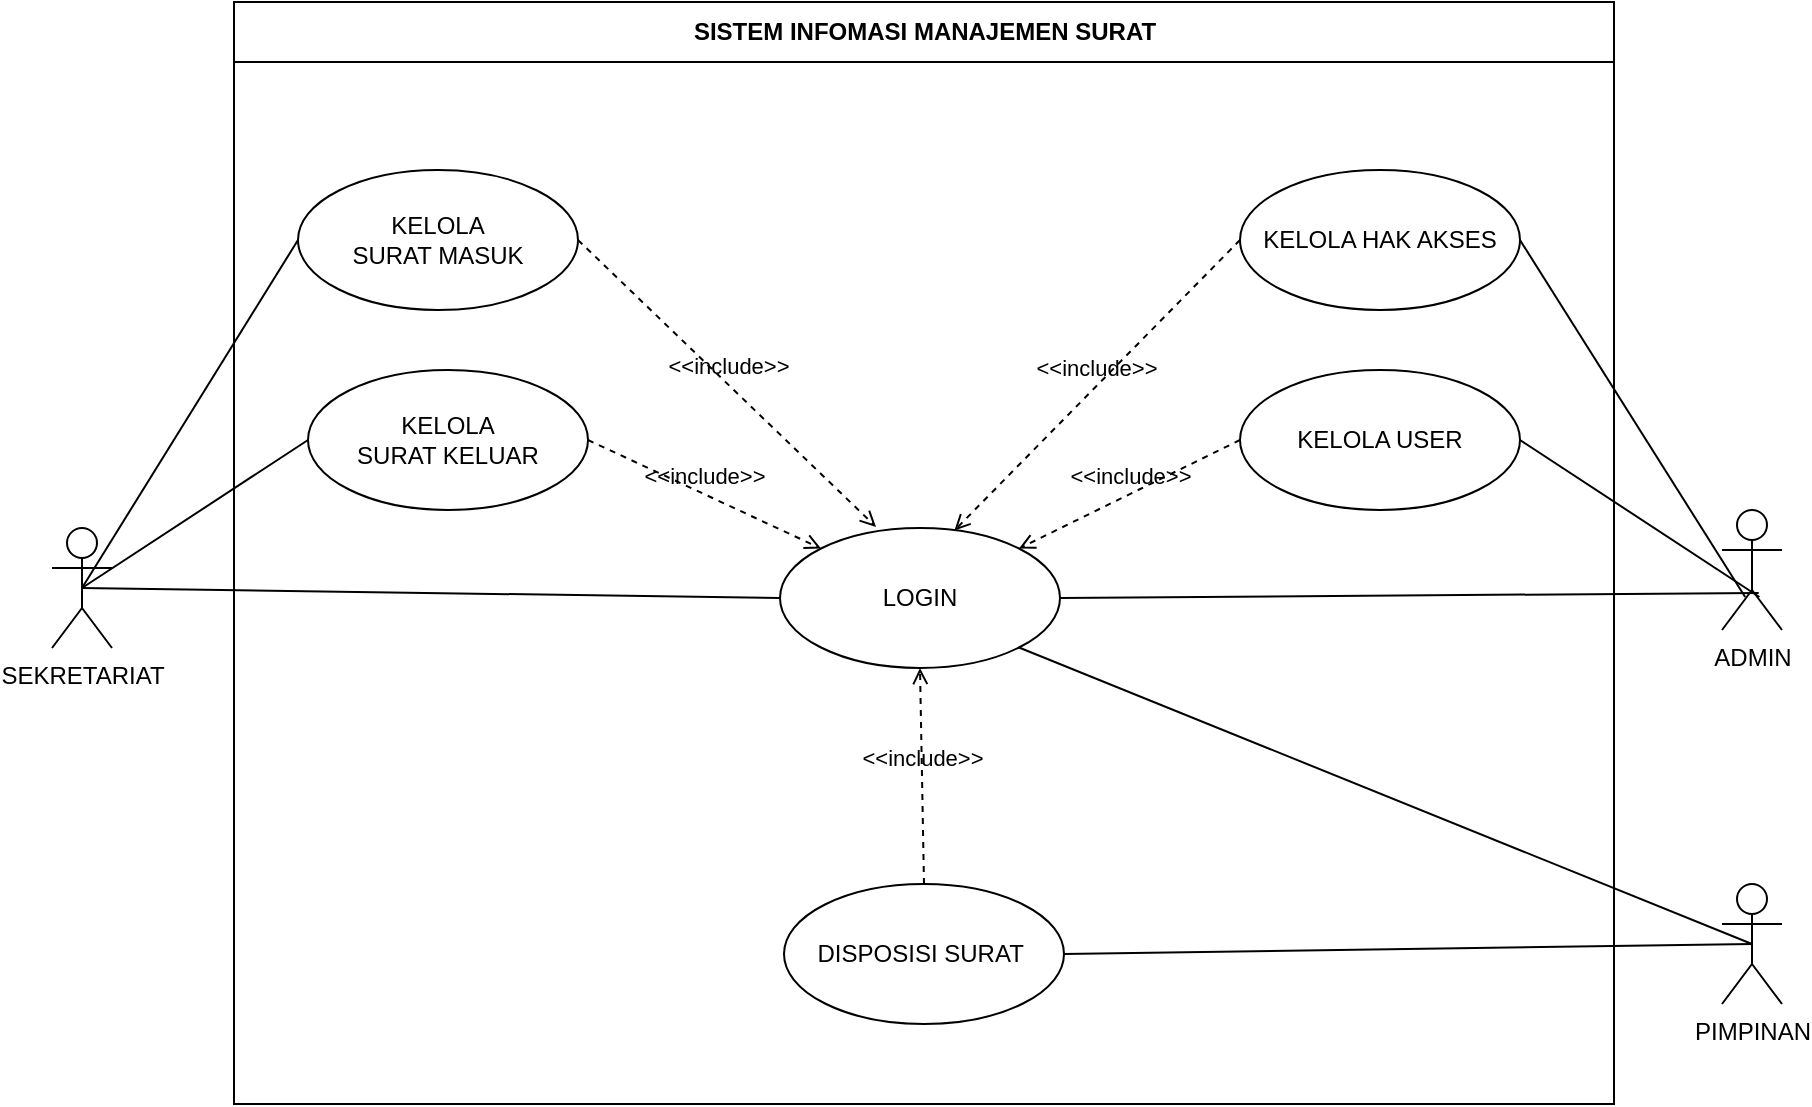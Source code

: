 <mxfile version="20.1.1" type="github">
  <diagram id="ENKg4sMpYyLe6CqvI0Q1" name="Page-2">
    <mxGraphModel dx="2237" dy="1394" grid="0" gridSize="10" guides="1" tooltips="1" connect="1" arrows="1" fold="1" page="0" pageScale="1" pageWidth="850" pageHeight="1100" math="0" shadow="0">
      <root>
        <mxCell id="0" />
        <mxCell id="1" parent="0" />
        <mxCell id="kKK-9EgUeei59JqBfIfj-16" value="SISTEM INFOMASI MANAJEMEN SURAT" style="swimlane;fontStyle=1;align=center;horizontal=1;startSize=30;collapsible=0;html=1;" parent="1" vertex="1">
          <mxGeometry x="192" y="-170" width="690" height="551" as="geometry" />
        </mxCell>
        <mxCell id="kKK-9EgUeei59JqBfIfj-40" value="&lt;div&gt;KELOLA &lt;br&gt;&lt;/div&gt;&lt;div&gt;SURAT MASUK&lt;/div&gt;" style="ellipse;whiteSpace=wrap;html=1;fillColor=none;strokeColor=default;" parent="kKK-9EgUeei59JqBfIfj-16" vertex="1">
          <mxGeometry x="32" y="84" width="140" height="70" as="geometry" />
        </mxCell>
        <mxCell id="kKK-9EgUeei59JqBfIfj-41" value="&lt;div&gt;KELOLA&lt;/div&gt;&lt;div&gt;SURAT KELUAR&lt;/div&gt;" style="ellipse;whiteSpace=wrap;html=1;fillColor=none;strokeColor=default;" parent="kKK-9EgUeei59JqBfIfj-16" vertex="1">
          <mxGeometry x="37" y="184" width="140" height="70" as="geometry" />
        </mxCell>
        <mxCell id="kKK-9EgUeei59JqBfIfj-30" value="DISPOSISI SURAT&amp;nbsp;" style="ellipse;whiteSpace=wrap;html=1;fillColor=none;strokeColor=default;" parent="kKK-9EgUeei59JqBfIfj-16" vertex="1">
          <mxGeometry x="275" y="441" width="140" height="70" as="geometry" />
        </mxCell>
        <mxCell id="kKK-9EgUeei59JqBfIfj-52" value="KELOLA HAK AKSES" style="ellipse;whiteSpace=wrap;html=1;fillColor=none;strokeColor=default;" parent="kKK-9EgUeei59JqBfIfj-16" vertex="1">
          <mxGeometry x="503" y="84" width="140" height="70" as="geometry" />
        </mxCell>
        <mxCell id="kKK-9EgUeei59JqBfIfj-53" value="KELOLA USER" style="ellipse;whiteSpace=wrap;html=1;fillColor=none;strokeColor=default;" parent="kKK-9EgUeei59JqBfIfj-16" vertex="1">
          <mxGeometry x="503" y="184" width="140" height="70" as="geometry" />
        </mxCell>
        <mxCell id="kKK-9EgUeei59JqBfIfj-34" value="LOGIN" style="ellipse;whiteSpace=wrap;html=1;fillColor=none;strokeColor=default;" parent="kKK-9EgUeei59JqBfIfj-16" vertex="1">
          <mxGeometry x="273" y="263" width="140" height="70" as="geometry" />
        </mxCell>
        <mxCell id="kKK-9EgUeei59JqBfIfj-36" value="&amp;lt;&amp;lt;include&amp;gt;&amp;gt;" style="edgeStyle=none;html=1;endArrow=open;verticalAlign=bottom;dashed=1;labelBackgroundColor=none;rounded=0;exitX=1;exitY=0.5;exitDx=0;exitDy=0;entryX=0;entryY=0;entryDx=0;entryDy=0;" parent="kKK-9EgUeei59JqBfIfj-16" target="kKK-9EgUeei59JqBfIfj-34" edge="1" source="kKK-9EgUeei59JqBfIfj-41">
          <mxGeometry width="160" relative="1" as="geometry">
            <mxPoint x="267.94" y="270.01" as="sourcePoint" />
            <mxPoint x="459" y="315" as="targetPoint" />
          </mxGeometry>
        </mxCell>
        <mxCell id="KPNC4NThqTOK_JKKGGno-3" value="&amp;lt;&amp;lt;include&amp;gt;&amp;gt;" style="edgeStyle=none;html=1;endArrow=open;verticalAlign=bottom;dashed=1;labelBackgroundColor=none;rounded=0;exitX=1;exitY=0.5;exitDx=0;exitDy=0;entryX=0.343;entryY=-0.008;entryDx=0;entryDy=0;entryPerimeter=0;" parent="kKK-9EgUeei59JqBfIfj-16" source="kKK-9EgUeei59JqBfIfj-40" target="kKK-9EgUeei59JqBfIfj-34" edge="1">
          <mxGeometry width="160" relative="1" as="geometry">
            <mxPoint x="297" y="167" as="sourcePoint" />
            <mxPoint x="335" y="175" as="targetPoint" />
          </mxGeometry>
        </mxCell>
        <mxCell id="OFAnYSlsn8Oz3mkXLUl3-8" value="&amp;lt;&amp;lt;include&amp;gt;&amp;gt;" style="edgeStyle=none;html=1;endArrow=open;verticalAlign=bottom;dashed=1;labelBackgroundColor=none;rounded=0;entryX=1;entryY=0;entryDx=0;entryDy=0;exitX=0;exitY=0.5;exitDx=0;exitDy=0;" edge="1" parent="kKK-9EgUeei59JqBfIfj-16" source="kKK-9EgUeei59JqBfIfj-53" target="kKK-9EgUeei59JqBfIfj-34">
          <mxGeometry width="160" relative="1" as="geometry">
            <mxPoint x="491" y="306" as="sourcePoint" />
            <mxPoint x="651" y="306" as="targetPoint" />
          </mxGeometry>
        </mxCell>
        <mxCell id="OFAnYSlsn8Oz3mkXLUl3-9" value="&amp;lt;&amp;lt;include&amp;gt;&amp;gt;" style="edgeStyle=none;html=1;endArrow=open;verticalAlign=bottom;dashed=1;labelBackgroundColor=none;rounded=0;exitX=0;exitY=0.5;exitDx=0;exitDy=0;entryX=0.623;entryY=0.018;entryDx=0;entryDy=0;entryPerimeter=0;" edge="1" parent="kKK-9EgUeei59JqBfIfj-16" source="kKK-9EgUeei59JqBfIfj-52" target="kKK-9EgUeei59JqBfIfj-34">
          <mxGeometry width="160" relative="1" as="geometry">
            <mxPoint x="232" y="68" as="sourcePoint" />
            <mxPoint x="392" y="68" as="targetPoint" />
          </mxGeometry>
        </mxCell>
        <mxCell id="OFAnYSlsn8Oz3mkXLUl3-14" value="&amp;lt;&amp;lt;include&amp;gt;&amp;gt;" style="edgeStyle=none;html=1;endArrow=open;verticalAlign=bottom;dashed=1;labelBackgroundColor=none;rounded=0;exitX=0.5;exitY=0;exitDx=0;exitDy=0;entryX=0.5;entryY=1;entryDx=0;entryDy=0;" edge="1" parent="kKK-9EgUeei59JqBfIfj-16" source="kKK-9EgUeei59JqBfIfj-30" target="kKK-9EgUeei59JqBfIfj-34">
          <mxGeometry width="160" relative="1" as="geometry">
            <mxPoint x="132" y="679" as="sourcePoint" />
            <mxPoint x="292" y="679" as="targetPoint" />
          </mxGeometry>
        </mxCell>
        <mxCell id="kKK-9EgUeei59JqBfIfj-28" value="SEKRETARIAT" style="shape=umlActor;html=1;verticalLabelPosition=bottom;verticalAlign=top;align=center;" parent="1" vertex="1">
          <mxGeometry x="101" y="93" width="30" height="60" as="geometry" />
        </mxCell>
        <mxCell id="kKK-9EgUeei59JqBfIfj-31" value="PIMPINAN" style="shape=umlActor;html=1;verticalLabelPosition=bottom;verticalAlign=top;align=center;" parent="1" vertex="1">
          <mxGeometry x="936" y="271" width="30" height="60" as="geometry" />
        </mxCell>
        <mxCell id="kKK-9EgUeei59JqBfIfj-32" value="" style="edgeStyle=none;html=1;endArrow=none;verticalAlign=bottom;rounded=0;entryX=0;entryY=0.5;entryDx=0;entryDy=0;exitX=0.5;exitY=0.5;exitDx=0;exitDy=0;exitPerimeter=0;" parent="1" source="kKK-9EgUeei59JqBfIfj-28" target="kKK-9EgUeei59JqBfIfj-41" edge="1">
          <mxGeometry width="160" relative="1" as="geometry">
            <mxPoint x="154" y="224" as="sourcePoint" />
            <mxPoint x="319" y="210" as="targetPoint" />
          </mxGeometry>
        </mxCell>
        <mxCell id="kKK-9EgUeei59JqBfIfj-33" value="" style="edgeStyle=none;html=1;endArrow=none;verticalAlign=bottom;rounded=0;exitX=0.5;exitY=0.5;exitDx=0;exitDy=0;exitPerimeter=0;entryX=1;entryY=0.5;entryDx=0;entryDy=0;" parent="1" source="kKK-9EgUeei59JqBfIfj-31" target="kKK-9EgUeei59JqBfIfj-30" edge="1">
          <mxGeometry width="160" relative="1" as="geometry">
            <mxPoint x="169" y="471" as="sourcePoint" />
            <mxPoint x="901" y="123" as="targetPoint" />
          </mxGeometry>
        </mxCell>
        <mxCell id="kKK-9EgUeei59JqBfIfj-43" value="ADMIN" style="shape=umlActor;html=1;verticalLabelPosition=bottom;verticalAlign=top;align=center;" parent="1" vertex="1">
          <mxGeometry x="936" y="84" width="30" height="60" as="geometry" />
        </mxCell>
        <mxCell id="KPNC4NThqTOK_JKKGGno-2" value="" style="endArrow=none;html=1;rounded=0;exitX=0.5;exitY=0.5;exitDx=0;exitDy=0;exitPerimeter=0;entryX=0;entryY=0.5;entryDx=0;entryDy=0;" parent="1" source="kKK-9EgUeei59JqBfIfj-28" target="kKK-9EgUeei59JqBfIfj-40" edge="1">
          <mxGeometry width="50" height="50" relative="1" as="geometry">
            <mxPoint x="98" y="191" as="sourcePoint" />
            <mxPoint x="148" y="141" as="targetPoint" />
          </mxGeometry>
        </mxCell>
        <mxCell id="OFAnYSlsn8Oz3mkXLUl3-2" value="" style="endArrow=none;html=1;rounded=0;exitX=0.5;exitY=0.5;exitDx=0;exitDy=0;exitPerimeter=0;entryX=0;entryY=0.5;entryDx=0;entryDy=0;" edge="1" parent="1" source="kKK-9EgUeei59JqBfIfj-28" target="kKK-9EgUeei59JqBfIfj-34">
          <mxGeometry width="50" height="50" relative="1" as="geometry">
            <mxPoint x="-128" y="314" as="sourcePoint" />
            <mxPoint x="-78" y="264" as="targetPoint" />
          </mxGeometry>
        </mxCell>
        <mxCell id="OFAnYSlsn8Oz3mkXLUl3-10" value="" style="edgeStyle=none;html=1;endArrow=none;verticalAlign=bottom;rounded=0;entryX=0.386;entryY=0.725;entryDx=0;entryDy=0;entryPerimeter=0;exitX=1;exitY=0.5;exitDx=0;exitDy=0;" edge="1" parent="1" source="kKK-9EgUeei59JqBfIfj-52" target="kKK-9EgUeei59JqBfIfj-43">
          <mxGeometry width="160" relative="1" as="geometry">
            <mxPoint x="846" y="205" as="sourcePoint" />
            <mxPoint x="1006" y="205" as="targetPoint" />
          </mxGeometry>
        </mxCell>
        <mxCell id="OFAnYSlsn8Oz3mkXLUl3-11" value="" style="edgeStyle=none;html=1;endArrow=none;verticalAlign=bottom;rounded=0;exitX=1;exitY=0.5;exitDx=0;exitDy=0;entryX=0.624;entryY=0.725;entryDx=0;entryDy=0;entryPerimeter=0;" edge="1" parent="1" source="kKK-9EgUeei59JqBfIfj-53" target="kKK-9EgUeei59JqBfIfj-43">
          <mxGeometry width="160" relative="1" as="geometry">
            <mxPoint x="924" y="93" as="sourcePoint" />
            <mxPoint x="1084" y="93" as="targetPoint" />
          </mxGeometry>
        </mxCell>
        <mxCell id="OFAnYSlsn8Oz3mkXLUl3-13" value="" style="edgeStyle=none;html=1;endArrow=none;verticalAlign=bottom;rounded=0;exitX=1;exitY=0.5;exitDx=0;exitDy=0;entryX=0.612;entryY=0.691;entryDx=0;entryDy=0;entryPerimeter=0;" edge="1" parent="1" source="kKK-9EgUeei59JqBfIfj-34" target="kKK-9EgUeei59JqBfIfj-43">
          <mxGeometry width="160" relative="1" as="geometry">
            <mxPoint x="688" y="129" as="sourcePoint" />
            <mxPoint x="848" y="129" as="targetPoint" />
          </mxGeometry>
        </mxCell>
        <mxCell id="OFAnYSlsn8Oz3mkXLUl3-15" value="" style="edgeStyle=none;html=1;endArrow=none;verticalAlign=bottom;rounded=0;exitX=1;exitY=1;exitDx=0;exitDy=0;entryX=0.5;entryY=0.5;entryDx=0;entryDy=0;entryPerimeter=0;" edge="1" parent="1" source="kKK-9EgUeei59JqBfIfj-34" target="kKK-9EgUeei59JqBfIfj-31">
          <mxGeometry width="160" relative="1" as="geometry">
            <mxPoint x="667" y="220" as="sourcePoint" />
            <mxPoint x="827" y="220" as="targetPoint" />
          </mxGeometry>
        </mxCell>
      </root>
    </mxGraphModel>
  </diagram>
</mxfile>
